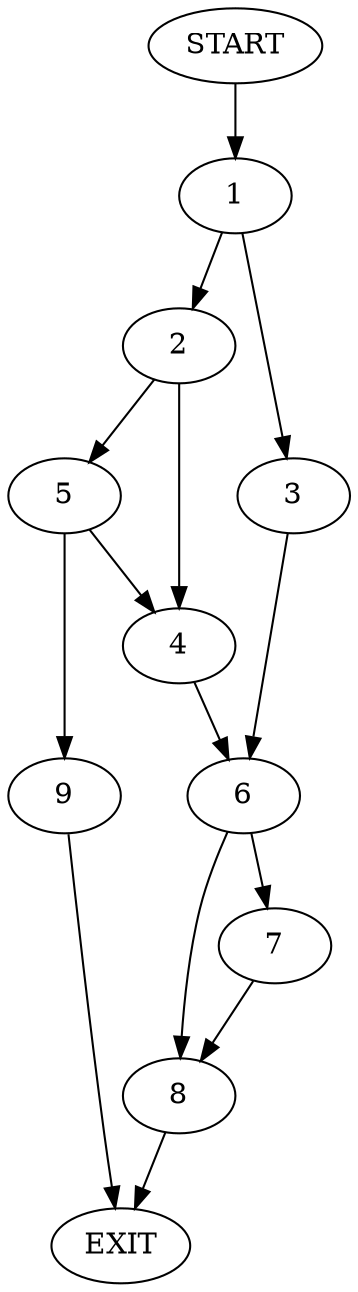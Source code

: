 digraph {
0 [label="START"]
10 [label="EXIT"]
0 -> 1
1 -> 2
1 -> 3
2 -> 4
2 -> 5
3 -> 6
6 -> 7
6 -> 8
5 -> 4
5 -> 9
4 -> 6
9 -> 10
8 -> 10
7 -> 8
}
